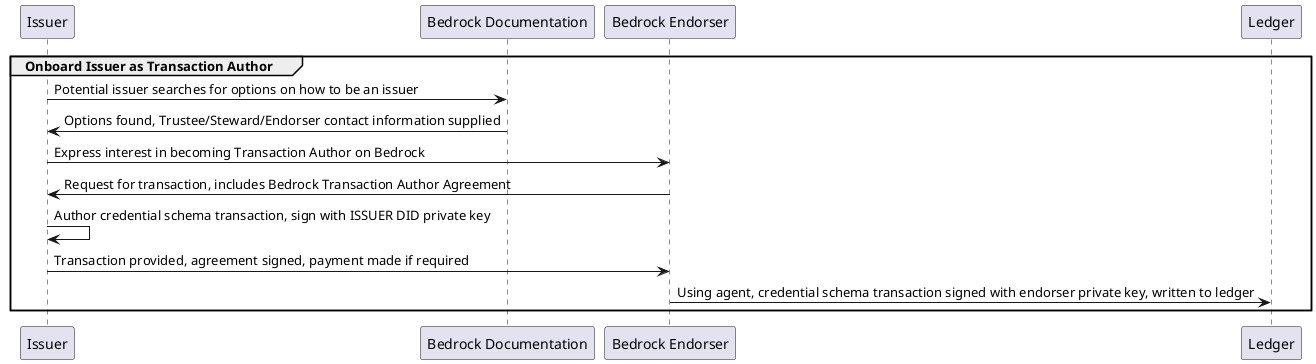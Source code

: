 @startuml

participant "Issuer" as IS
participant "Bedrock Documentation" as DOCS
participant "Bedrock Endorser" as END
participant "Ledger" as LE

group Onboard Issuer as Transaction Author
IS->DOCS: Potential issuer searches for options on how to be an issuer
DOCS->IS: Options found, Trustee/Steward/Endorser contact information supplied
IS->END: Express interest in becoming Transaction Author on Bedrock
END->IS: Request for transaction, includes Bedrock Transaction Author Agreement
IS->IS: Author credential schema transaction, sign with ISSUER DID private key
IS->END: Transaction provided, agreement signed, payment made if required
END->LE: Using agent, credential schema transaction signed with endorser private key, written to ledger
end

@enduml
